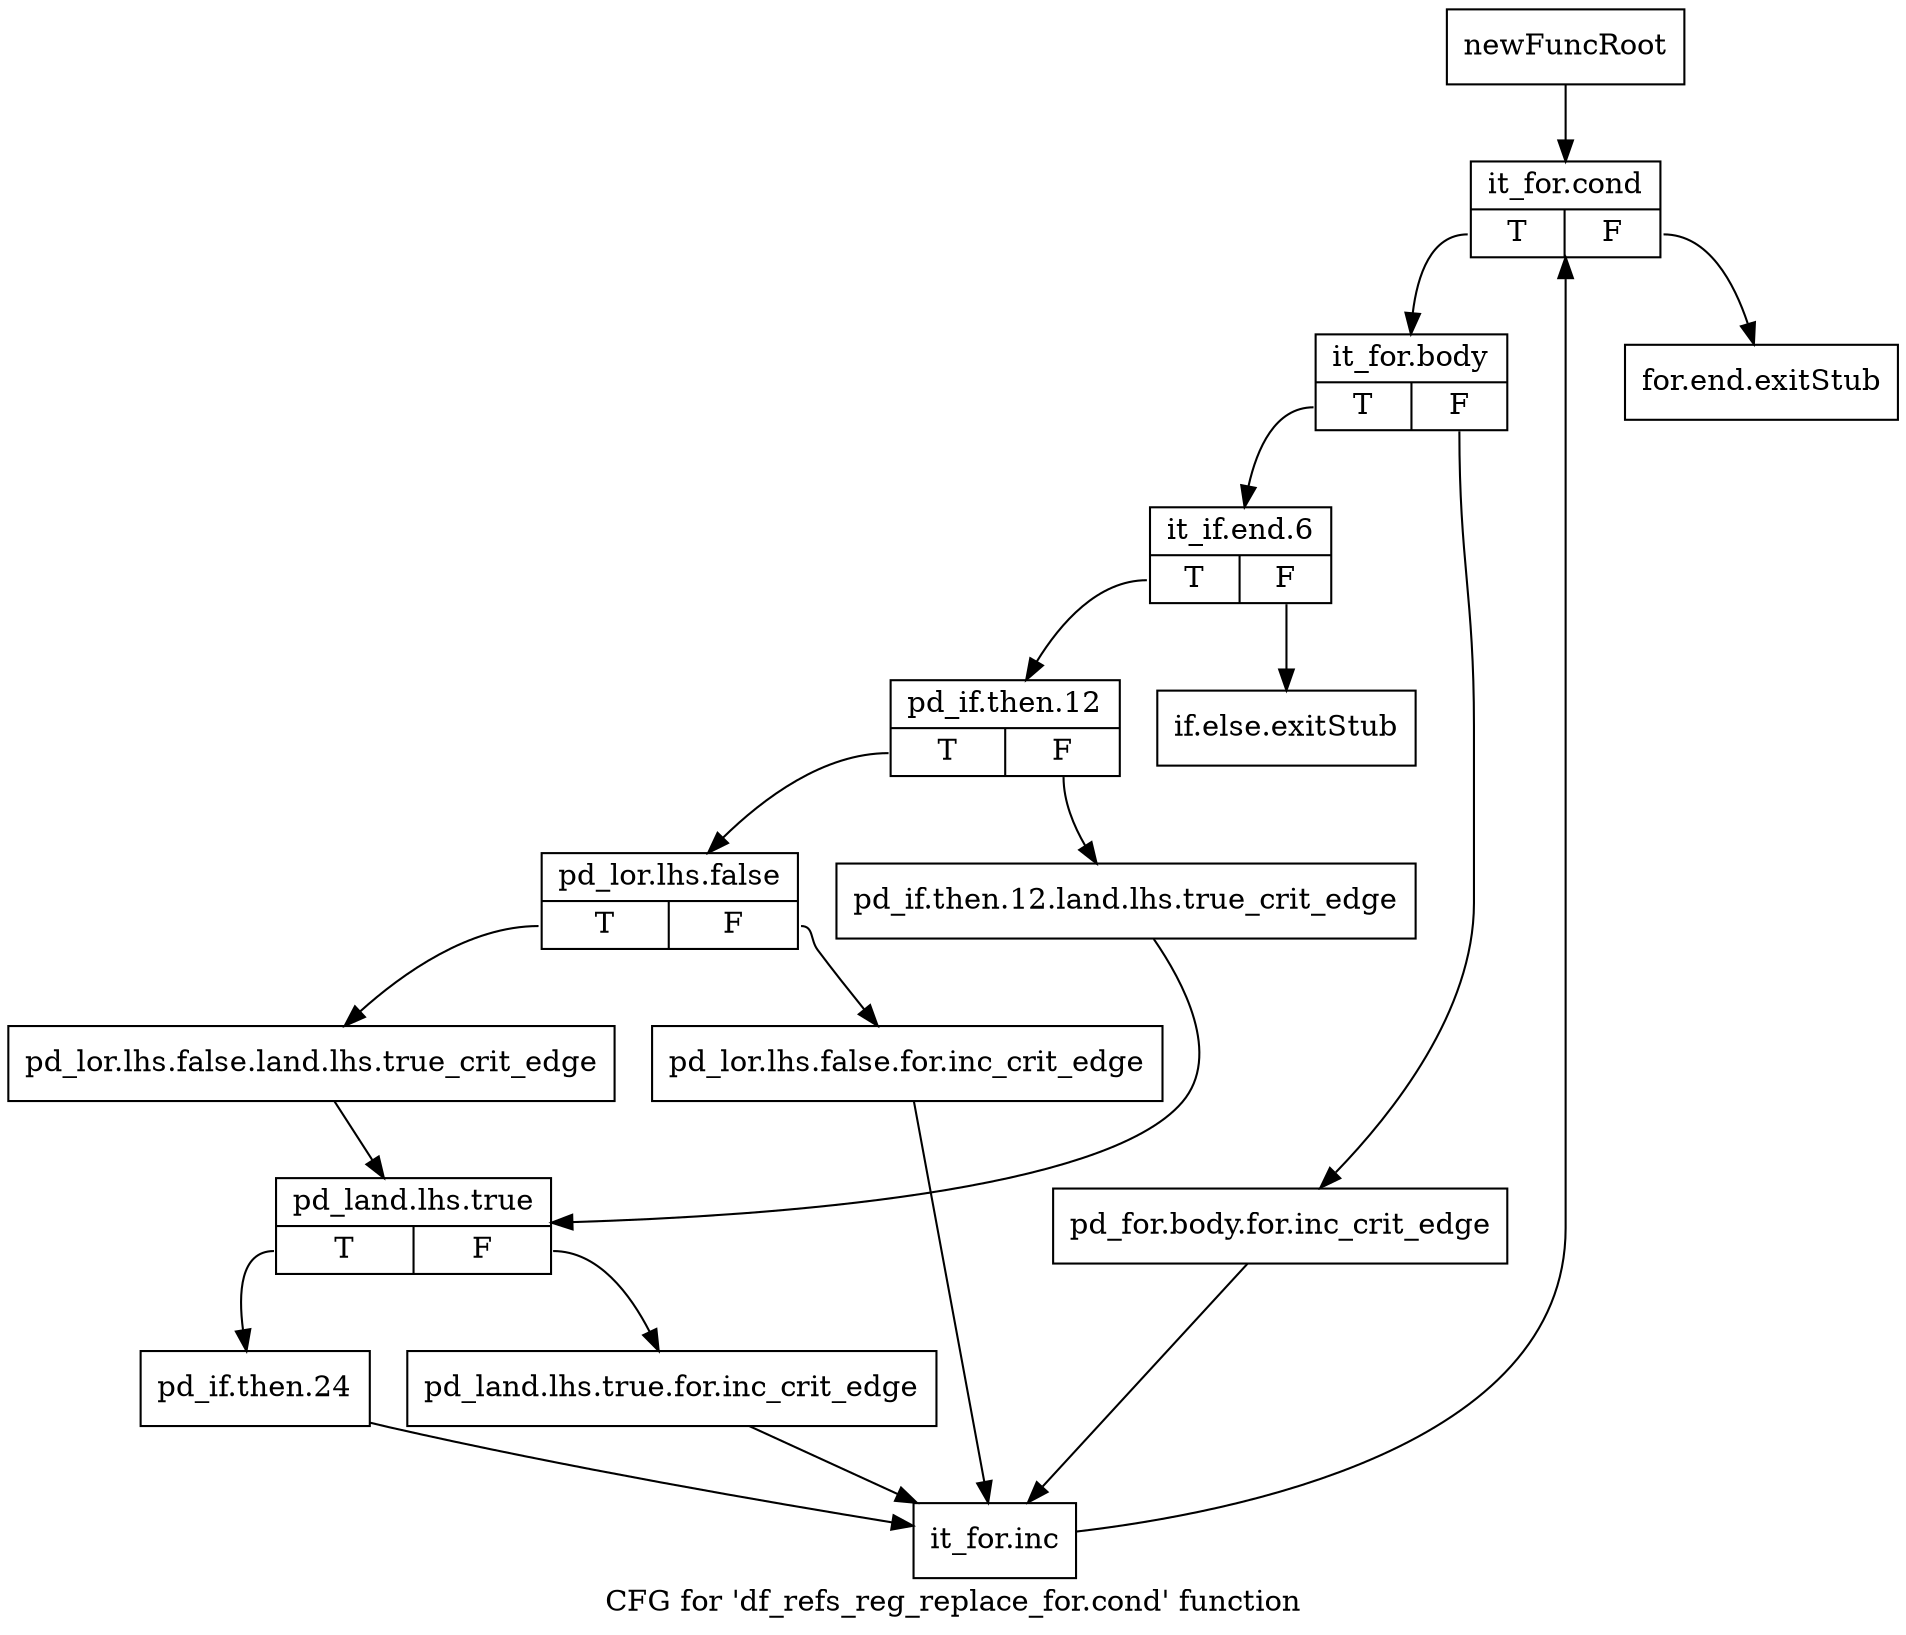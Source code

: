digraph "CFG for 'df_refs_reg_replace_for.cond' function" {
	label="CFG for 'df_refs_reg_replace_for.cond' function";

	Node0xaa8b400 [shape=record,label="{newFuncRoot}"];
	Node0xaa8b400 -> Node0xaa8b4f0;
	Node0xaa8b450 [shape=record,label="{for.end.exitStub}"];
	Node0xaa8b4a0 [shape=record,label="{if.else.exitStub}"];
	Node0xaa8b4f0 [shape=record,label="{it_for.cond|{<s0>T|<s1>F}}"];
	Node0xaa8b4f0:s0 -> Node0xaa8b540;
	Node0xaa8b4f0:s1 -> Node0xaa8b450;
	Node0xaa8b540 [shape=record,label="{it_for.body|{<s0>T|<s1>F}}"];
	Node0xaa8b540:s0 -> Node0xaa8b5e0;
	Node0xaa8b540:s1 -> Node0xaa8b590;
	Node0xaa8b590 [shape=record,label="{pd_for.body.for.inc_crit_edge}"];
	Node0xaa8b590 -> Node0xaa8b8b0;
	Node0xaa8b5e0 [shape=record,label="{it_if.end.6|{<s0>T|<s1>F}}"];
	Node0xaa8b5e0:s0 -> Node0xaa8b630;
	Node0xaa8b5e0:s1 -> Node0xaa8b4a0;
	Node0xaa8b630 [shape=record,label="{pd_if.then.12|{<s0>T|<s1>F}}"];
	Node0xaa8b630:s0 -> Node0xaa8b6d0;
	Node0xaa8b630:s1 -> Node0xaa8b680;
	Node0xaa8b680 [shape=record,label="{pd_if.then.12.land.lhs.true_crit_edge}"];
	Node0xaa8b680 -> Node0xaa8b7c0;
	Node0xaa8b6d0 [shape=record,label="{pd_lor.lhs.false|{<s0>T|<s1>F}}"];
	Node0xaa8b6d0:s0 -> Node0xaa8b770;
	Node0xaa8b6d0:s1 -> Node0xaa8b720;
	Node0xaa8b720 [shape=record,label="{pd_lor.lhs.false.for.inc_crit_edge}"];
	Node0xaa8b720 -> Node0xaa8b8b0;
	Node0xaa8b770 [shape=record,label="{pd_lor.lhs.false.land.lhs.true_crit_edge}"];
	Node0xaa8b770 -> Node0xaa8b7c0;
	Node0xaa8b7c0 [shape=record,label="{pd_land.lhs.true|{<s0>T|<s1>F}}"];
	Node0xaa8b7c0:s0 -> Node0xaa8b860;
	Node0xaa8b7c0:s1 -> Node0xaa8b810;
	Node0xaa8b810 [shape=record,label="{pd_land.lhs.true.for.inc_crit_edge}"];
	Node0xaa8b810 -> Node0xaa8b8b0;
	Node0xaa8b860 [shape=record,label="{pd_if.then.24}"];
	Node0xaa8b860 -> Node0xaa8b8b0;
	Node0xaa8b8b0 [shape=record,label="{it_for.inc}"];
	Node0xaa8b8b0 -> Node0xaa8b4f0;
}
